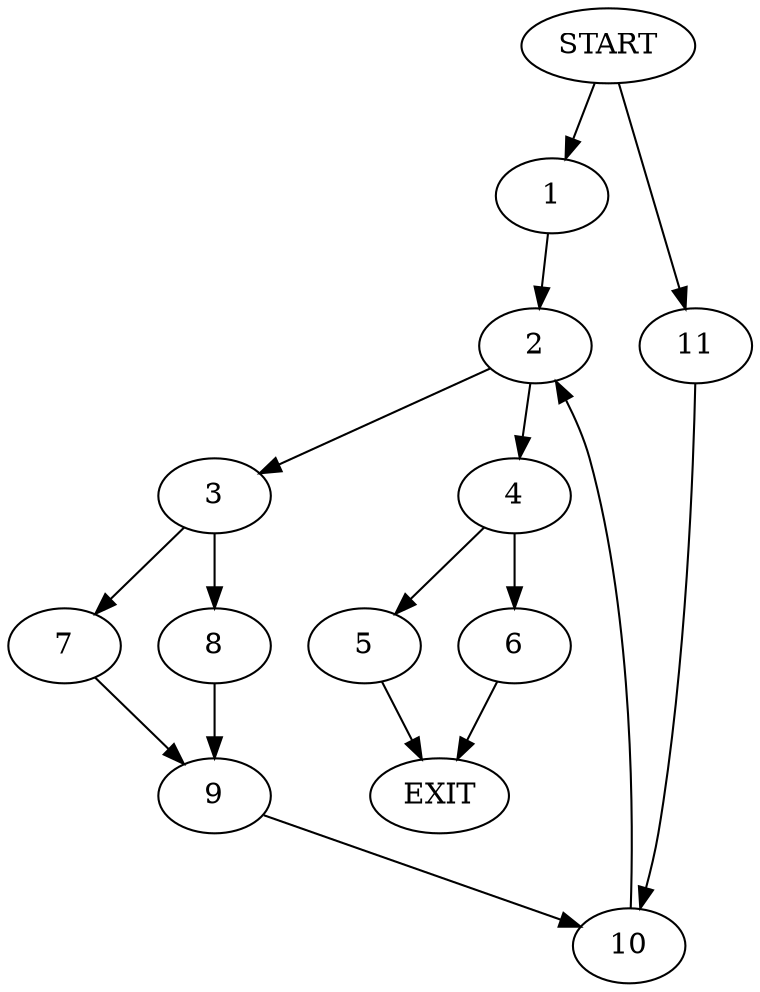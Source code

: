 digraph {
0 [label="START"]
12 [label="EXIT"]
0 -> 1
1 -> 2
2 -> 3
2 -> 4
4 -> 5
4 -> 6
3 -> 7
3 -> 8
8 -> 9
7 -> 9
9 -> 10
10 -> 2
0 -> 11
11 -> 10
5 -> 12
6 -> 12
}
